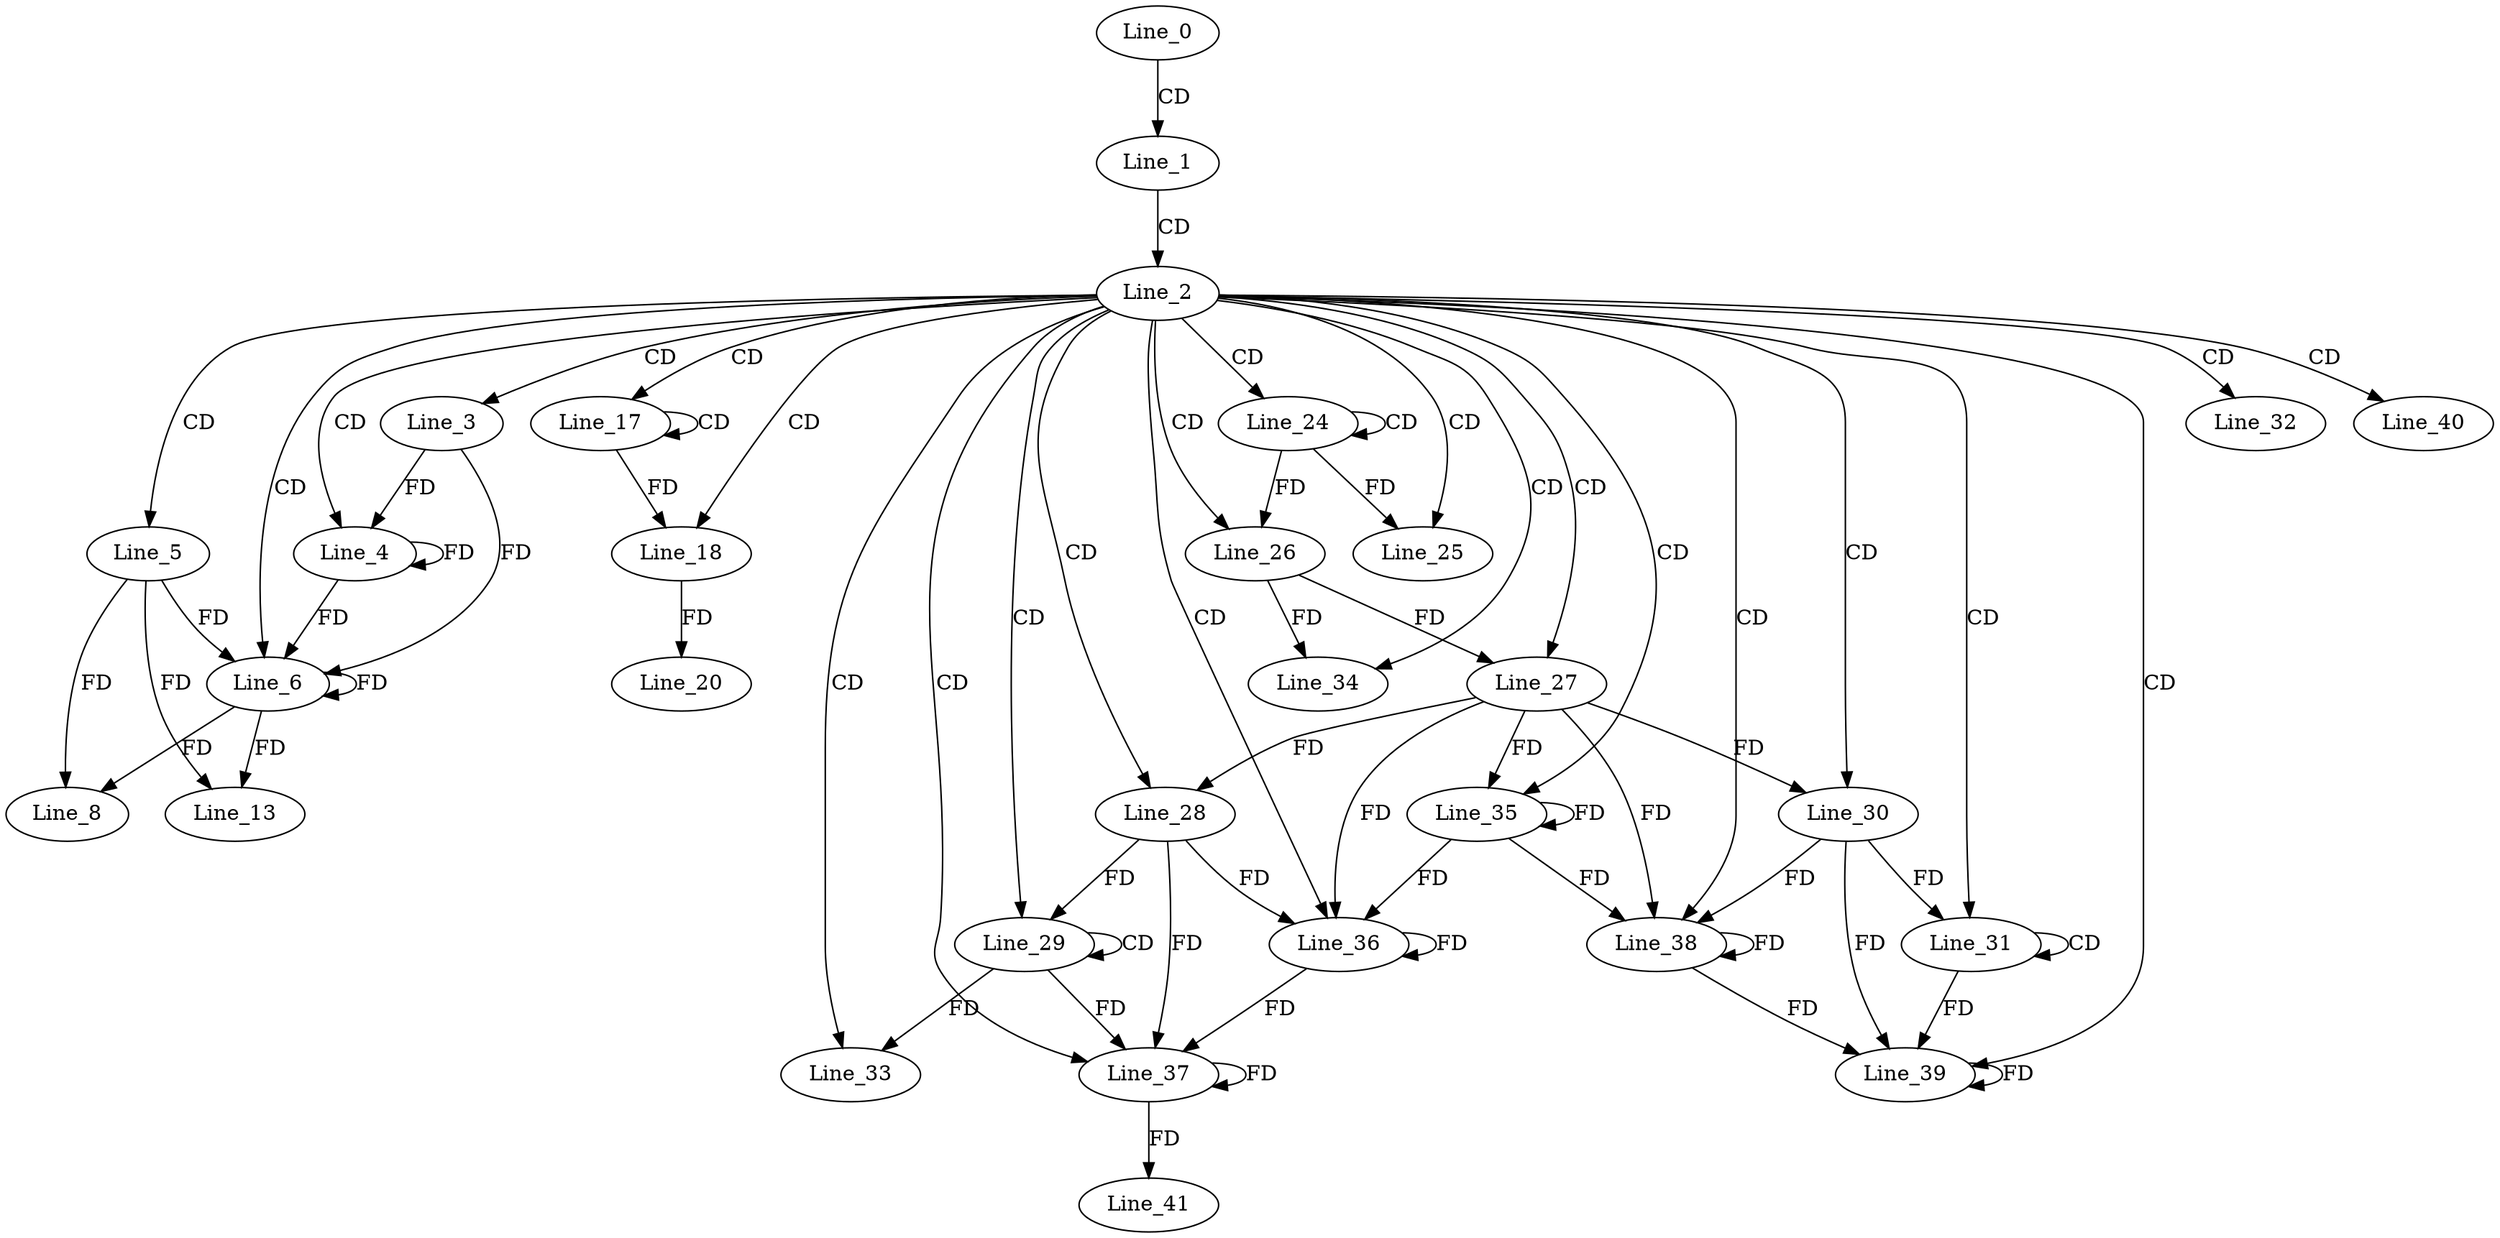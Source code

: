 digraph G {
  Line_0;
  Line_1;
  Line_2;
  Line_3;
  Line_4;
  Line_4;
  Line_5;
  Line_6;
  Line_6;
  Line_8;
  Line_13;
  Line_17;
  Line_17;
  Line_18;
  Line_18;
  Line_20;
  Line_24;
  Line_24;
  Line_25;
  Line_26;
  Line_26;
  Line_27;
  Line_27;
  Line_28;
  Line_28;
  Line_29;
  Line_29;
  Line_30;
  Line_30;
  Line_31;
  Line_31;
  Line_32;
  Line_33;
  Line_34;
  Line_34;
  Line_35;
  Line_35;
  Line_36;
  Line_36;
  Line_37;
  Line_37;
  Line_38;
  Line_38;
  Line_39;
  Line_39;
  Line_40;
  Line_41;
  Line_0 -> Line_1 [ label="CD" ];
  Line_1 -> Line_2 [ label="CD" ];
  Line_2 -> Line_3 [ label="CD" ];
  Line_2 -> Line_4 [ label="CD" ];
  Line_3 -> Line_4 [ label="FD" ];
  Line_4 -> Line_4 [ label="FD" ];
  Line_2 -> Line_5 [ label="CD" ];
  Line_2 -> Line_6 [ label="CD" ];
  Line_5 -> Line_6 [ label="FD" ];
  Line_6 -> Line_6 [ label="FD" ];
  Line_3 -> Line_6 [ label="FD" ];
  Line_4 -> Line_6 [ label="FD" ];
  Line_5 -> Line_8 [ label="FD" ];
  Line_6 -> Line_8 [ label="FD" ];
  Line_5 -> Line_13 [ label="FD" ];
  Line_6 -> Line_13 [ label="FD" ];
  Line_2 -> Line_17 [ label="CD" ];
  Line_17 -> Line_17 [ label="CD" ];
  Line_2 -> Line_18 [ label="CD" ];
  Line_17 -> Line_18 [ label="FD" ];
  Line_18 -> Line_20 [ label="FD" ];
  Line_2 -> Line_24 [ label="CD" ];
  Line_24 -> Line_24 [ label="CD" ];
  Line_2 -> Line_25 [ label="CD" ];
  Line_24 -> Line_25 [ label="FD" ];
  Line_2 -> Line_26 [ label="CD" ];
  Line_24 -> Line_26 [ label="FD" ];
  Line_2 -> Line_27 [ label="CD" ];
  Line_26 -> Line_27 [ label="FD" ];
  Line_2 -> Line_28 [ label="CD" ];
  Line_27 -> Line_28 [ label="FD" ];
  Line_2 -> Line_29 [ label="CD" ];
  Line_29 -> Line_29 [ label="CD" ];
  Line_28 -> Line_29 [ label="FD" ];
  Line_2 -> Line_30 [ label="CD" ];
  Line_27 -> Line_30 [ label="FD" ];
  Line_2 -> Line_31 [ label="CD" ];
  Line_31 -> Line_31 [ label="CD" ];
  Line_30 -> Line_31 [ label="FD" ];
  Line_2 -> Line_32 [ label="CD" ];
  Line_2 -> Line_33 [ label="CD" ];
  Line_29 -> Line_33 [ label="FD" ];
  Line_2 -> Line_34 [ label="CD" ];
  Line_26 -> Line_34 [ label="FD" ];
  Line_2 -> Line_35 [ label="CD" ];
  Line_27 -> Line_35 [ label="FD" ];
  Line_35 -> Line_35 [ label="FD" ];
  Line_2 -> Line_36 [ label="CD" ];
  Line_28 -> Line_36 [ label="FD" ];
  Line_36 -> Line_36 [ label="FD" ];
  Line_27 -> Line_36 [ label="FD" ];
  Line_35 -> Line_36 [ label="FD" ];
  Line_2 -> Line_37 [ label="CD" ];
  Line_29 -> Line_37 [ label="FD" ];
  Line_37 -> Line_37 [ label="FD" ];
  Line_28 -> Line_37 [ label="FD" ];
  Line_36 -> Line_37 [ label="FD" ];
  Line_2 -> Line_38 [ label="CD" ];
  Line_30 -> Line_38 [ label="FD" ];
  Line_38 -> Line_38 [ label="FD" ];
  Line_27 -> Line_38 [ label="FD" ];
  Line_35 -> Line_38 [ label="FD" ];
  Line_2 -> Line_39 [ label="CD" ];
  Line_31 -> Line_39 [ label="FD" ];
  Line_39 -> Line_39 [ label="FD" ];
  Line_30 -> Line_39 [ label="FD" ];
  Line_38 -> Line_39 [ label="FD" ];
  Line_2 -> Line_40 [ label="CD" ];
  Line_37 -> Line_41 [ label="FD" ];
}
